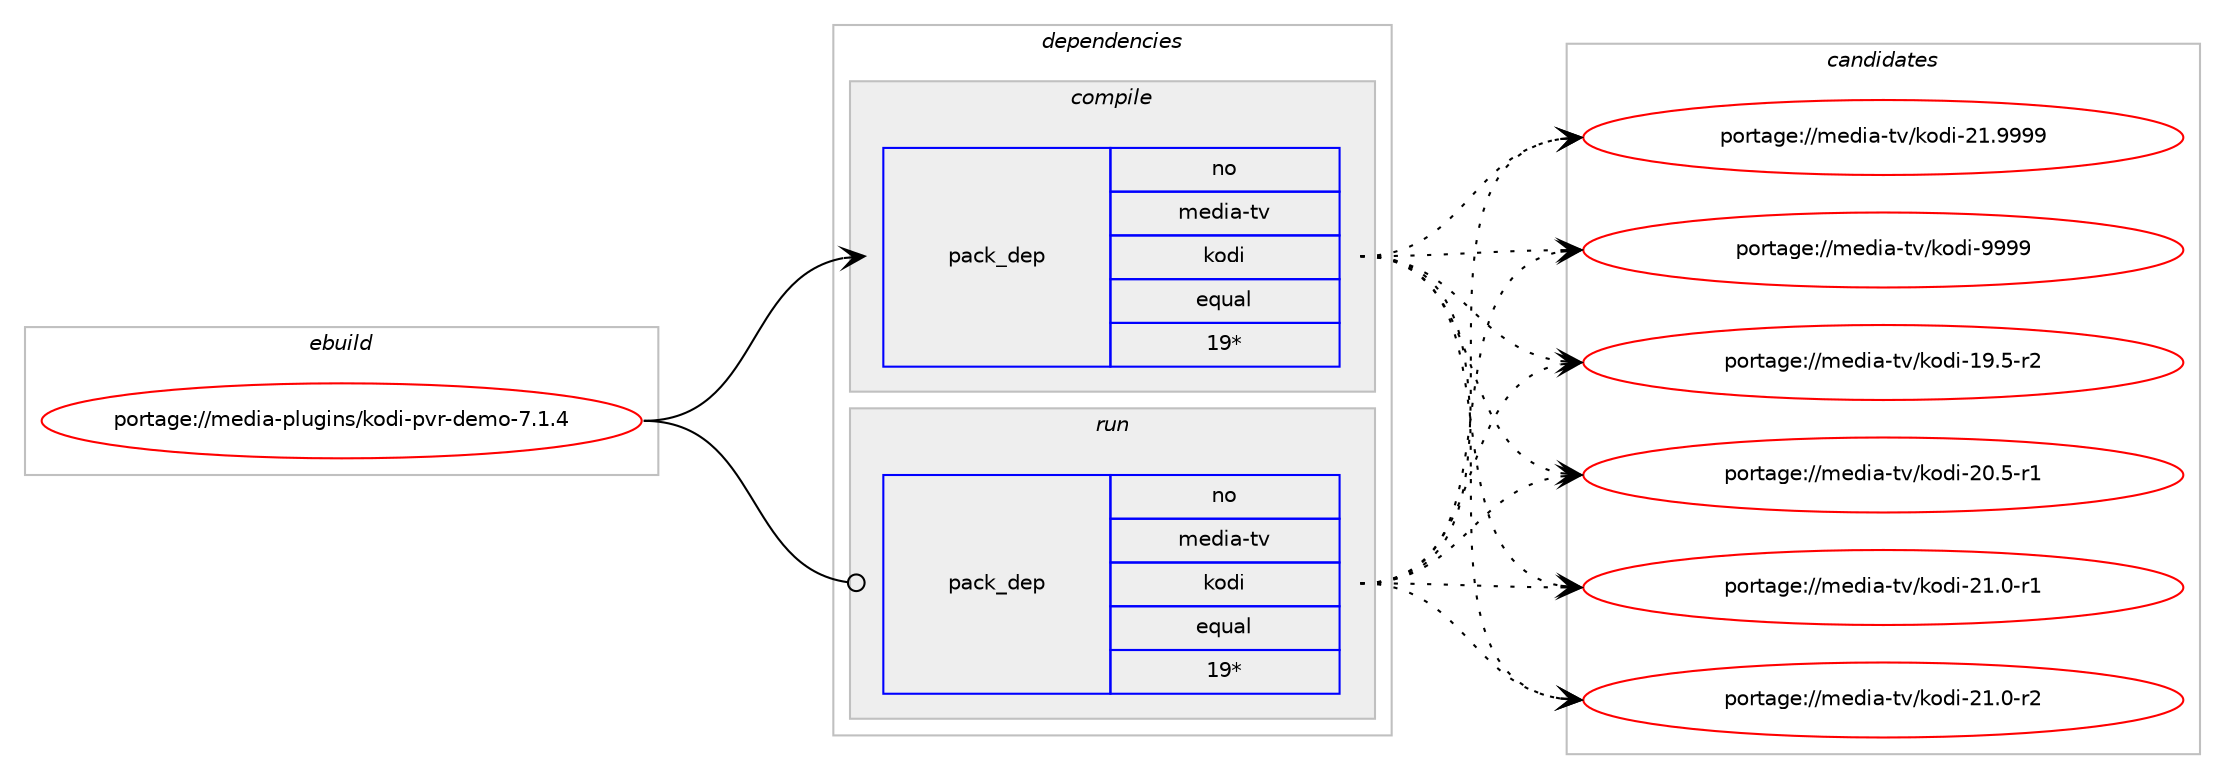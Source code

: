 digraph prolog {

# *************
# Graph options
# *************

newrank=true;
concentrate=true;
compound=true;
graph [rankdir=LR,fontname=Helvetica,fontsize=10,ranksep=1.5];#, ranksep=2.5, nodesep=0.2];
edge  [arrowhead=vee];
node  [fontname=Helvetica,fontsize=10];

# **********
# The ebuild
# **********

subgraph cluster_leftcol {
color=gray;
rank=same;
label=<<i>ebuild</i>>;
id [label="portage://media-plugins/kodi-pvr-demo-7.1.4", color=red, width=4, href="../media-plugins/kodi-pvr-demo-7.1.4.svg"];
}

# ****************
# The dependencies
# ****************

subgraph cluster_midcol {
color=gray;
label=<<i>dependencies</i>>;
subgraph cluster_compile {
fillcolor="#eeeeee";
style=filled;
label=<<i>compile</i>>;
# *** BEGIN UNKNOWN DEPENDENCY TYPE (TODO) ***
# id -> package_dependency(portage://media-plugins/kodi-pvr-demo-7.1.4,install,no,dev-libs,tinyxml,none,[,,],[],[])
# *** END UNKNOWN DEPENDENCY TYPE (TODO) ***

subgraph pack81834 {
dependency160824 [label=<<TABLE BORDER="0" CELLBORDER="1" CELLSPACING="0" CELLPADDING="4" WIDTH="220"><TR><TD ROWSPAN="6" CELLPADDING="30">pack_dep</TD></TR><TR><TD WIDTH="110">no</TD></TR><TR><TD>media-tv</TD></TR><TR><TD>kodi</TD></TR><TR><TD>equal</TD></TR><TR><TD>19*</TD></TR></TABLE>>, shape=none, color=blue];
}
id:e -> dependency160824:w [weight=20,style="solid",arrowhead="vee"];
}
subgraph cluster_compileandrun {
fillcolor="#eeeeee";
style=filled;
label=<<i>compile and run</i>>;
}
subgraph cluster_run {
fillcolor="#eeeeee";
style=filled;
label=<<i>run</i>>;
# *** BEGIN UNKNOWN DEPENDENCY TYPE (TODO) ***
# id -> package_dependency(portage://media-plugins/kodi-pvr-demo-7.1.4,run,no,dev-libs,tinyxml,none,[,,],[],[])
# *** END UNKNOWN DEPENDENCY TYPE (TODO) ***

subgraph pack81835 {
dependency160825 [label=<<TABLE BORDER="0" CELLBORDER="1" CELLSPACING="0" CELLPADDING="4" WIDTH="220"><TR><TD ROWSPAN="6" CELLPADDING="30">pack_dep</TD></TR><TR><TD WIDTH="110">no</TD></TR><TR><TD>media-tv</TD></TR><TR><TD>kodi</TD></TR><TR><TD>equal</TD></TR><TR><TD>19*</TD></TR></TABLE>>, shape=none, color=blue];
}
id:e -> dependency160825:w [weight=20,style="solid",arrowhead="odot"];
}
}

# **************
# The candidates
# **************

subgraph cluster_choices {
rank=same;
color=gray;
label=<<i>candidates</i>>;

subgraph choice81834 {
color=black;
nodesep=1;
choice10910110010597451161184710711110010545495746534511450 [label="portage://media-tv/kodi-19.5-r2", color=red, width=4,href="../media-tv/kodi-19.5-r2.svg"];
choice10910110010597451161184710711110010545504846534511449 [label="portage://media-tv/kodi-20.5-r1", color=red, width=4,href="../media-tv/kodi-20.5-r1.svg"];
choice10910110010597451161184710711110010545504946484511449 [label="portage://media-tv/kodi-21.0-r1", color=red, width=4,href="../media-tv/kodi-21.0-r1.svg"];
choice10910110010597451161184710711110010545504946484511450 [label="portage://media-tv/kodi-21.0-r2", color=red, width=4,href="../media-tv/kodi-21.0-r2.svg"];
choice1091011001059745116118471071111001054550494657575757 [label="portage://media-tv/kodi-21.9999", color=red, width=4,href="../media-tv/kodi-21.9999.svg"];
choice1091011001059745116118471071111001054557575757 [label="portage://media-tv/kodi-9999", color=red, width=4,href="../media-tv/kodi-9999.svg"];
dependency160824:e -> choice10910110010597451161184710711110010545495746534511450:w [style=dotted,weight="100"];
dependency160824:e -> choice10910110010597451161184710711110010545504846534511449:w [style=dotted,weight="100"];
dependency160824:e -> choice10910110010597451161184710711110010545504946484511449:w [style=dotted,weight="100"];
dependency160824:e -> choice10910110010597451161184710711110010545504946484511450:w [style=dotted,weight="100"];
dependency160824:e -> choice1091011001059745116118471071111001054550494657575757:w [style=dotted,weight="100"];
dependency160824:e -> choice1091011001059745116118471071111001054557575757:w [style=dotted,weight="100"];
}
subgraph choice81835 {
color=black;
nodesep=1;
choice10910110010597451161184710711110010545495746534511450 [label="portage://media-tv/kodi-19.5-r2", color=red, width=4,href="../media-tv/kodi-19.5-r2.svg"];
choice10910110010597451161184710711110010545504846534511449 [label="portage://media-tv/kodi-20.5-r1", color=red, width=4,href="../media-tv/kodi-20.5-r1.svg"];
choice10910110010597451161184710711110010545504946484511449 [label="portage://media-tv/kodi-21.0-r1", color=red, width=4,href="../media-tv/kodi-21.0-r1.svg"];
choice10910110010597451161184710711110010545504946484511450 [label="portage://media-tv/kodi-21.0-r2", color=red, width=4,href="../media-tv/kodi-21.0-r2.svg"];
choice1091011001059745116118471071111001054550494657575757 [label="portage://media-tv/kodi-21.9999", color=red, width=4,href="../media-tv/kodi-21.9999.svg"];
choice1091011001059745116118471071111001054557575757 [label="portage://media-tv/kodi-9999", color=red, width=4,href="../media-tv/kodi-9999.svg"];
dependency160825:e -> choice10910110010597451161184710711110010545495746534511450:w [style=dotted,weight="100"];
dependency160825:e -> choice10910110010597451161184710711110010545504846534511449:w [style=dotted,weight="100"];
dependency160825:e -> choice10910110010597451161184710711110010545504946484511449:w [style=dotted,weight="100"];
dependency160825:e -> choice10910110010597451161184710711110010545504946484511450:w [style=dotted,weight="100"];
dependency160825:e -> choice1091011001059745116118471071111001054550494657575757:w [style=dotted,weight="100"];
dependency160825:e -> choice1091011001059745116118471071111001054557575757:w [style=dotted,weight="100"];
}
}

}
